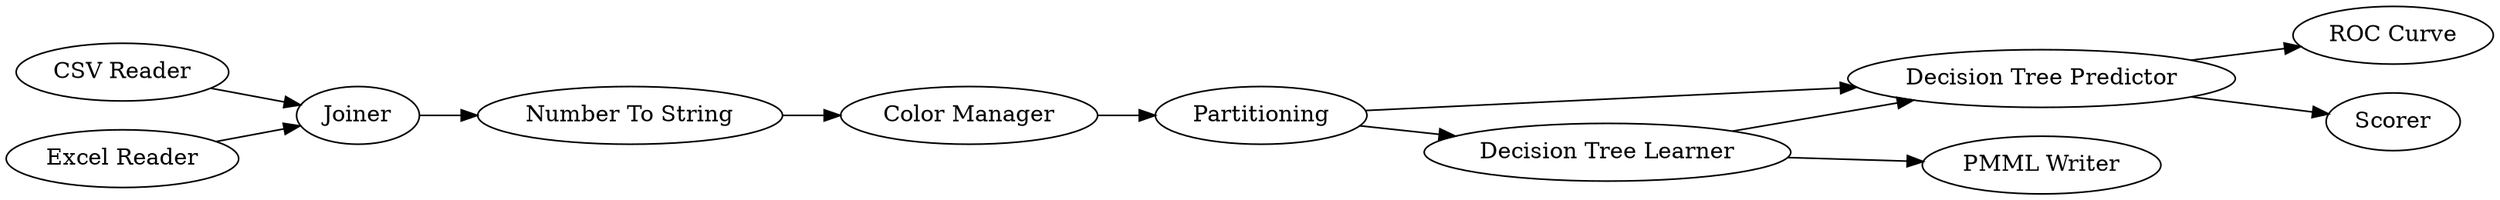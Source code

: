 digraph {
	6 -> 8
	7 -> 8
	4 -> 5
	8 -> 10
	3 -> 4
	5 -> 6
	8 -> 11
	2 -> 3
	6 -> 7
	1 -> 3
	7 -> 9
	5 [label="Color Manager"]
	1 [label="Excel Reader"]
	7 [label="Decision Tree Learner"]
	9 [label="PMML Writer"]
	11 [label=Scorer]
	4 [label="Number To String"]
	6 [label=Partitioning]
	8 [label="Decision Tree Predictor"]
	3 [label=Joiner]
	2 [label="CSV Reader"]
	10 [label="ROC Curve"]
	rankdir=LR
}
